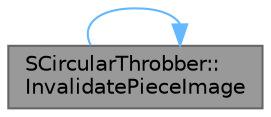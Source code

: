 digraph "SCircularThrobber::InvalidatePieceImage"
{
 // INTERACTIVE_SVG=YES
 // LATEX_PDF_SIZE
  bgcolor="transparent";
  edge [fontname=Helvetica,fontsize=10,labelfontname=Helvetica,labelfontsize=10];
  node [fontname=Helvetica,fontsize=10,shape=box,height=0.2,width=0.4];
  rankdir="LR";
  Node1 [id="Node000001",label="SCircularThrobber::\lInvalidatePieceImage",height=0.2,width=0.4,color="gray40", fillcolor="grey60", style="filled", fontcolor="black",tooltip="Invalidate the SCircularThrobber with the correct reason."];
  Node1 -> Node1 [id="edge1_Node000001_Node000001",color="steelblue1",style="solid",tooltip=" "];
}
